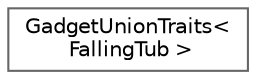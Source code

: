 digraph "Graphical Class Hierarchy"
{
 // LATEX_PDF_SIZE
  bgcolor="transparent";
  edge [fontname=Helvetica,fontsize=10,labelfontname=Helvetica,labelfontsize=10];
  node [fontname=Helvetica,fontsize=10,shape=box,height=0.2,width=0.4];
  rankdir="LR";
  Node0 [id="Node000000",label="GadgetUnionTraits\<\l FallingTub \>",height=0.2,width=0.4,color="grey40", fillcolor="white", style="filled",URL="$structGadgetUnionTraits_3_01FallingTub_01_4.html",tooltip=" "];
}
